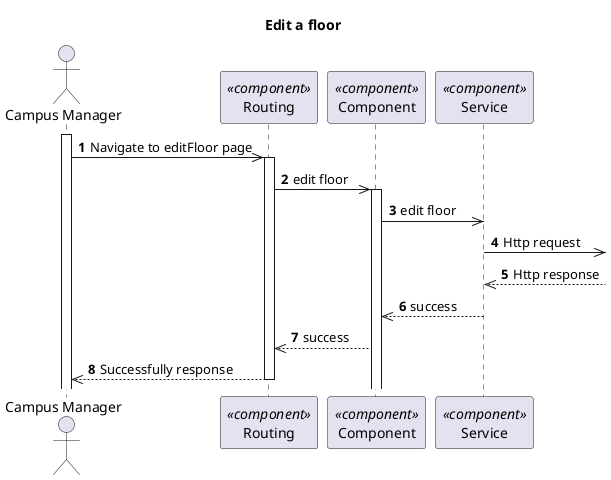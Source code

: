 @startuml Process View - Level 3

autonumber
skinparam packageStyle rect

title Edit a floor

actor "Campus Manager" as CM
participant "Routing" as routing <<component>>
participant "Component" as comp <<component>>
participant "Service" as service <<component>>

activate CM
CM->> routing :  Navigate to editFloor page
activate routing
routing ->> comp : edit floor

activate comp
comp ->> service : edit floor

service ->> : Http request
service <<-- : Http response

service -->> comp : success
deactivate service

comp -->> routing : success

CM<<-- routing : Successfully response
deactivate routing

@enduml

